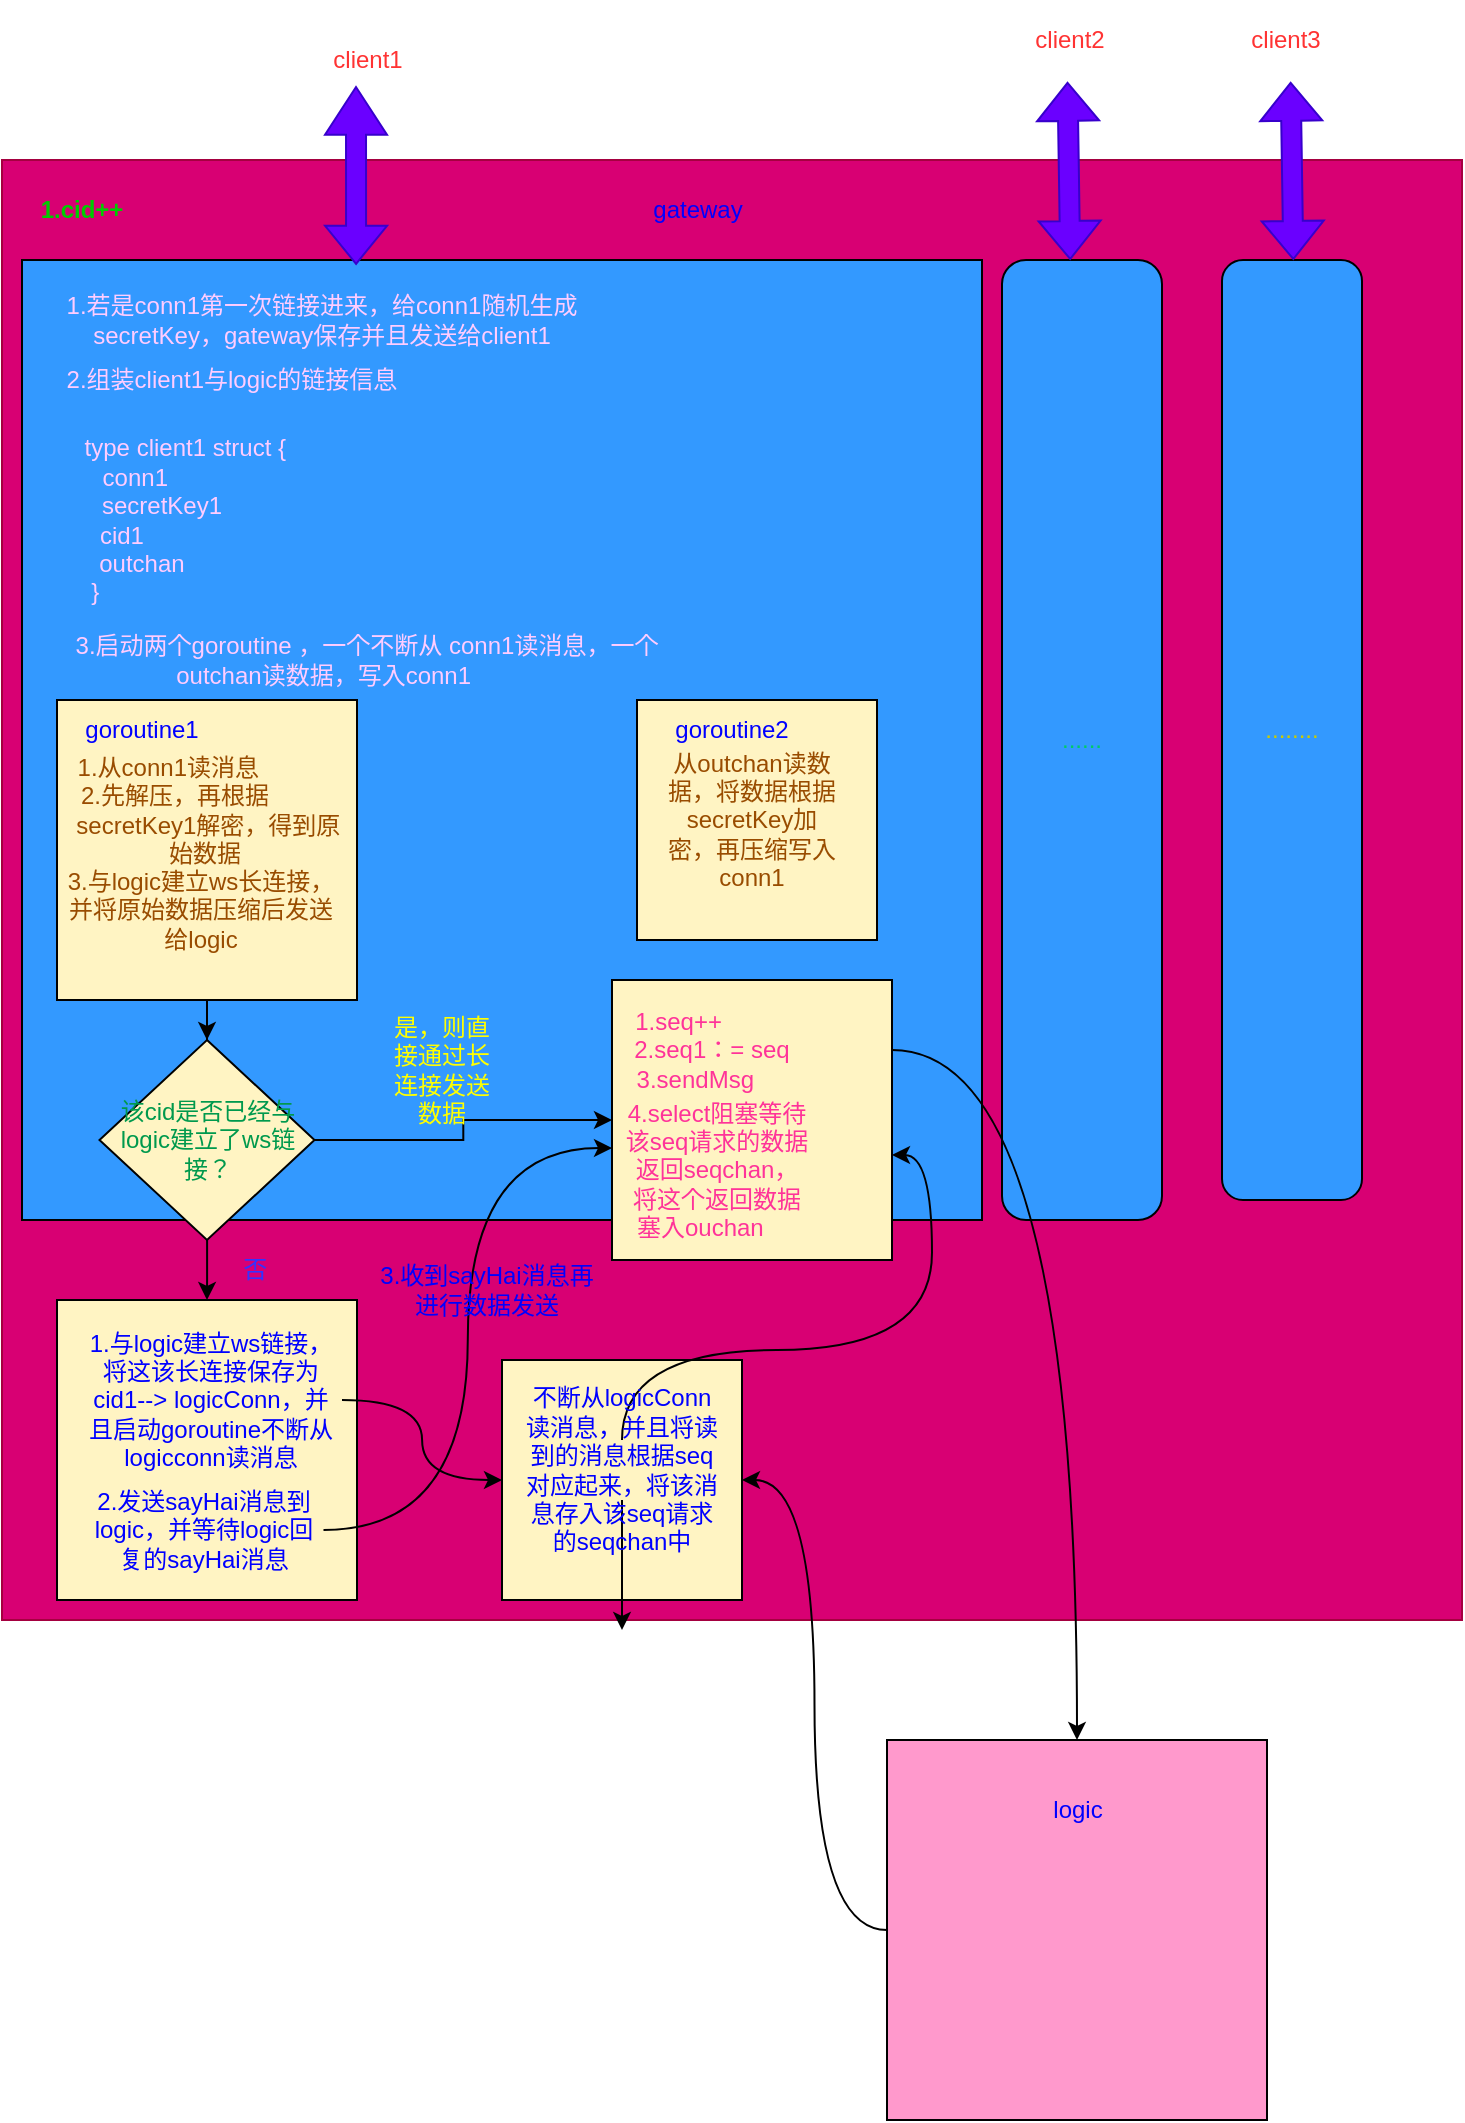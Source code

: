 <mxfile version="15.5.4" type="embed" pages="2"><diagram id="Gak5x3cFnnJdtevRshOn" name="Page-1"><mxGraphModel dx="2160" dy="962" grid="1" gridSize="10" guides="1" tooltips="1" connect="1" arrows="1" fold="1" page="1" pageScale="1" pageWidth="850" pageHeight="1100" math="0" shadow="0"><root><mxCell id="0"/><mxCell id="1" parent="0"/><mxCell id="15" value="&lt;font color=&quot;#ff3333&quot;&gt;client2&lt;/font&gt;" style="text;html=1;strokeColor=none;fillColor=none;align=center;verticalAlign=middle;whiteSpace=wrap;rounded=0;" parent="1" vertex="1"><mxGeometry x="564.68" width="77.5" height="40" as="geometry"/></mxCell><mxCell id="65" value="&lt;font color=&quot;#ff3333&quot;&gt;client3&lt;/font&gt;" style="text;html=1;strokeColor=none;fillColor=none;align=center;verticalAlign=middle;whiteSpace=wrap;rounded=0;" vertex="1" parent="1"><mxGeometry x="672.5" width="77.5" height="40" as="geometry"/></mxCell><mxCell id="66" value="" style="whiteSpace=wrap;html=1;aspect=fixed;fillColor=#d80073;fontColor=#ffffff;strokeColor=#A50040;" vertex="1" parent="1"><mxGeometry x="70" y="80" width="730" height="730" as="geometry"/></mxCell><mxCell id="67" value="&lt;b&gt;&lt;font color=&quot;#00cc00&quot;&gt;1.cid++&lt;/font&gt;&lt;/b&gt;" style="text;html=1;strokeColor=none;fillColor=none;align=center;verticalAlign=middle;whiteSpace=wrap;rounded=0;" vertex="1" parent="1"><mxGeometry x="80" y="90" width="60" height="30" as="geometry"/></mxCell><mxCell id="68" value="" style="whiteSpace=wrap;html=1;aspect=fixed;fontColor=#FF3333;fillColor=#3399FF;" vertex="1" parent="1"><mxGeometry x="80" y="130" width="480" height="480" as="geometry"/></mxCell><mxCell id="70" value="&lt;font color=&quot;#00cc66&quot;&gt;......&lt;/font&gt;" style="rounded=1;whiteSpace=wrap;html=1;fontColor=#FF3333;fillColor=#3399FF;direction=south;" vertex="1" parent="1"><mxGeometry x="570" y="130" width="80" height="480" as="geometry"/></mxCell><mxCell id="71" value="&lt;font color=&quot;#cccc00&quot;&gt;........&lt;/font&gt;" style="rounded=1;whiteSpace=wrap;html=1;fontColor=#FF3333;fillColor=#3399FF;direction=south;" vertex="1" parent="1"><mxGeometry x="680" y="130" width="70" height="470" as="geometry"/></mxCell><mxCell id="77" value="" style="shape=flexArrow;endArrow=classic;startArrow=classic;html=1;rounded=0;fontColor=#FF3333;exitX=0.348;exitY=0.005;exitDx=0;exitDy=0;exitPerimeter=0;fillColor=#6a00ff;strokeColor=#3700CC;width=10;endSize=7.63;" edge="1" parent="1" source="68"><mxGeometry width="100" height="100" relative="1" as="geometry"><mxPoint x="130" y="150" as="sourcePoint"/><mxPoint x="247" y="43" as="targetPoint"/></mxGeometry></mxCell><mxCell id="78" value="" style="shape=flexArrow;endArrow=classic;startArrow=classic;html=1;rounded=0;fontColor=#FF3333;entryX=0.5;entryY=1;entryDx=0;entryDy=0;exitX=0.348;exitY=0.005;exitDx=0;exitDy=0;exitPerimeter=0;fillColor=#6a00ff;strokeColor=#3700CC;" edge="1" parent="1"><mxGeometry width="100" height="100" relative="1" as="geometry"><mxPoint x="715.68" y="130.0" as="sourcePoint"/><mxPoint x="714.32" y="40.9" as="targetPoint"/></mxGeometry></mxCell><mxCell id="79" value="" style="shape=flexArrow;endArrow=classic;startArrow=classic;html=1;rounded=0;fontColor=#FF3333;entryX=0.5;entryY=1;entryDx=0;entryDy=0;exitX=0.348;exitY=0.005;exitDx=0;exitDy=0;exitPerimeter=0;fillColor=#6a00ff;strokeColor=#3700CC;" edge="1" parent="1"><mxGeometry width="100" height="100" relative="1" as="geometry"><mxPoint x="604.11" y="130.0" as="sourcePoint"/><mxPoint x="602.75" y="40.9" as="targetPoint"/></mxGeometry></mxCell><mxCell id="80" value="&lt;font color=&quot;#ffccff&quot;&gt;1.若是conn1第一次链接进来，给conn1随机生成secretKey，gateway保存并且发送给client1&lt;/font&gt;" style="text;html=1;strokeColor=none;fillColor=none;align=center;verticalAlign=middle;whiteSpace=wrap;rounded=0;fontColor=#FF3333;" vertex="1" parent="1"><mxGeometry x="90" y="140" width="280" height="40" as="geometry"/></mxCell><mxCell id="81" value="&lt;font color=&quot;#ffccff&quot;&gt;2.组装client1与logic的链接信息&lt;/font&gt;" style="text;html=1;strokeColor=none;fillColor=none;align=center;verticalAlign=middle;whiteSpace=wrap;rounded=0;fontColor=#FF3333;" vertex="1" parent="1"><mxGeometry x="90" y="180" width="190" height="20" as="geometry"/></mxCell><mxCell id="82" value="type client1 struct {&amp;nbsp; &amp;nbsp; &amp;nbsp; &amp;nbsp; &amp;nbsp; &amp;nbsp; &amp;nbsp; &amp;nbsp; &amp;nbsp; &amp;nbsp; &amp;nbsp; &amp;nbsp; &amp;nbsp; &amp;nbsp; &amp;nbsp;&lt;br&gt;conn1&amp;nbsp; &amp;nbsp; &amp;nbsp; &amp;nbsp; &amp;nbsp; &amp;nbsp; &amp;nbsp; &amp;nbsp; &amp;nbsp; &amp;nbsp; &amp;nbsp; &amp;nbsp; &amp;nbsp; &amp;nbsp; &amp;nbsp; &amp;nbsp; &amp;nbsp; &amp;nbsp; &amp;nbsp; &amp;nbsp; &amp;nbsp; &amp;nbsp;&amp;nbsp;&lt;br&gt;secretKey1&amp;nbsp; &amp;nbsp; &amp;nbsp; &amp;nbsp; &amp;nbsp; &amp;nbsp; &amp;nbsp; &amp;nbsp; &amp;nbsp; &amp;nbsp; &amp;nbsp; &amp;nbsp; &amp;nbsp; &amp;nbsp; &amp;nbsp; &amp;nbsp; &amp;nbsp; &amp;nbsp;&amp;nbsp;&lt;br&gt;cid1&amp;nbsp; &amp;nbsp; &amp;nbsp; &amp;nbsp; &amp;nbsp; &amp;nbsp; &amp;nbsp; &amp;nbsp; &amp;nbsp; &amp;nbsp; &amp;nbsp; &amp;nbsp; &amp;nbsp; &amp;nbsp; &amp;nbsp; &amp;nbsp; &amp;nbsp; &amp;nbsp; &amp;nbsp; &amp;nbsp; &amp;nbsp; &amp;nbsp; &amp;nbsp; &amp;nbsp;&amp;nbsp;&lt;br&gt;outchan&amp;nbsp; &amp;nbsp; &amp;nbsp; &amp;nbsp; &amp;nbsp; &amp;nbsp; &amp;nbsp; &amp;nbsp; &amp;nbsp; &amp;nbsp; &amp;nbsp; &amp;nbsp; &amp;nbsp; &amp;nbsp; &amp;nbsp; &amp;nbsp; &amp;nbsp; &amp;nbsp; &amp;nbsp; &amp;nbsp; &amp;nbsp;&amp;nbsp;&lt;br&gt;}&amp;nbsp; &amp;nbsp; &amp;nbsp; &amp;nbsp; &amp;nbsp; &amp;nbsp; &amp;nbsp; &amp;nbsp; &amp;nbsp; &amp;nbsp; &amp;nbsp; &amp;nbsp; &amp;nbsp; &amp;nbsp; &amp;nbsp; &amp;nbsp; &amp;nbsp; &amp;nbsp; &amp;nbsp; &amp;nbsp; &amp;nbsp; &amp;nbsp; &amp;nbsp; &amp;nbsp; &amp;nbsp; &amp;nbsp; &amp;nbsp; &amp;nbsp;&amp;nbsp;" style="text;html=1;strokeColor=none;fillColor=none;align=center;verticalAlign=middle;whiteSpace=wrap;rounded=0;fontColor=#FFCCFF;" vertex="1" parent="1"><mxGeometry x="100" y="210" width="220" height="100" as="geometry"/></mxCell><mxCell id="107" style="edgeStyle=orthogonalEdgeStyle;rounded=0;orthogonalLoop=1;jettySize=auto;html=1;entryX=0.5;entryY=0;entryDx=0;entryDy=0;fontColor=#994C00;" edge="1" parent="1" source="83" target="106"><mxGeometry relative="1" as="geometry"/></mxCell><mxCell id="83" value="" style="whiteSpace=wrap;html=1;aspect=fixed;fontColor=#FFCCFF;fillColor=#FFF4C3;" vertex="1" parent="1"><mxGeometry x="97.5" y="350" width="150" height="150" as="geometry"/></mxCell><mxCell id="84" value="" style="whiteSpace=wrap;html=1;aspect=fixed;fontColor=#FFCCFF;fillColor=#FFF4C3;" vertex="1" parent="1"><mxGeometry x="387.5" y="350" width="120" height="120" as="geometry"/></mxCell><mxCell id="85" value="3.启动两个goroutine ，一个不断从 conn1读消息，一个outchan读数据，写入conn1&amp;nbsp; &amp;nbsp; &amp;nbsp; &amp;nbsp; &amp;nbsp; &amp;nbsp; &amp;nbsp;" style="text;html=1;strokeColor=none;fillColor=none;align=center;verticalAlign=middle;whiteSpace=wrap;rounded=0;fontColor=#FFCCFF;" vertex="1" parent="1"><mxGeometry x="105" y="320" width="295" height="20" as="geometry"/></mxCell><mxCell id="87" value="&lt;font color=&quot;#994c00&quot;&gt;1.从conn1读消息&amp;nbsp; &amp;nbsp; &amp;nbsp; &amp;nbsp; &amp;nbsp; &amp;nbsp;&lt;br&gt;2.先解压，再根据&amp;nbsp; &amp;nbsp; &amp;nbsp; &amp;nbsp; &amp;nbsp; &amp;nbsp;secretKey1解密，得到原始数据&lt;br&gt;&lt;/font&gt;" style="text;html=1;strokeColor=none;fillColor=none;align=center;verticalAlign=middle;whiteSpace=wrap;rounded=0;fontColor=#FFCCFF;" vertex="1" parent="1"><mxGeometry x="99.5" y="390" width="142.5" height="30" as="geometry"/></mxCell><mxCell id="101" value="从outchan读数据，将数据根据secretKey加密，再压缩写入conn1" style="text;html=1;strokeColor=none;fillColor=none;align=center;verticalAlign=middle;whiteSpace=wrap;rounded=0;fontColor=#994C00;" vertex="1" parent="1"><mxGeometry x="400" y="395" width="90" height="30" as="geometry"/></mxCell><mxCell id="104" value="&lt;font color=&quot;#ff3333&quot;&gt;client1&lt;/font&gt;" style="text;html=1;strokeColor=none;fillColor=none;align=center;verticalAlign=middle;whiteSpace=wrap;rounded=0;" vertex="1" parent="1"><mxGeometry x="213.75" y="10" width="77.5" height="40" as="geometry"/></mxCell><mxCell id="105" value="3.与logic建立ws长连接，并将原始数据压缩后发送给logic" style="text;html=1;strokeColor=none;fillColor=none;align=center;verticalAlign=middle;whiteSpace=wrap;rounded=0;fontColor=#994C00;" vertex="1" parent="1"><mxGeometry x="97.5" y="440" width="142.5" height="30" as="geometry"/></mxCell><mxCell id="109" style="edgeStyle=orthogonalEdgeStyle;rounded=0;orthogonalLoop=1;jettySize=auto;html=1;entryX=0.5;entryY=0;entryDx=0;entryDy=0;fontColor=#00994D;" edge="1" parent="1" source="106" target="108"><mxGeometry relative="1" as="geometry"/></mxCell><mxCell id="112" style="edgeStyle=orthogonalEdgeStyle;rounded=0;orthogonalLoop=1;jettySize=auto;html=1;entryX=0;entryY=0.5;entryDx=0;entryDy=0;fontColor=#00994D;" edge="1" parent="1" source="106" target="111"><mxGeometry relative="1" as="geometry"/></mxCell><mxCell id="106" value="&lt;font color=&quot;#00994d&quot;&gt;该cid是否已经与logic建立了ws链接？&lt;/font&gt;" style="rhombus;whiteSpace=wrap;html=1;fontColor=#994C00;fillColor=#FFF4C3;" vertex="1" parent="1"><mxGeometry x="118.75" y="520" width="107.5" height="100" as="geometry"/></mxCell><mxCell id="108" value="" style="whiteSpace=wrap;html=1;aspect=fixed;fontColor=#00994D;fillColor=#FFF4C3;" vertex="1" parent="1"><mxGeometry x="97.5" y="650" width="150" height="150" as="geometry"/></mxCell><mxCell id="110" value="&lt;font color=&quot;#ffff00&quot;&gt;是，则直接通过长连接发送数据&lt;/font&gt;" style="text;html=1;strokeColor=none;fillColor=none;align=center;verticalAlign=middle;whiteSpace=wrap;rounded=0;fontColor=#00994D;" vertex="1" parent="1"><mxGeometry x="260" y="520" width="60" height="30" as="geometry"/></mxCell><mxCell id="132" style="edgeStyle=orthogonalEdgeStyle;curved=1;rounded=0;orthogonalLoop=1;jettySize=auto;html=1;exitX=1;exitY=0.25;exitDx=0;exitDy=0;entryX=0.5;entryY=0;entryDx=0;entryDy=0;fontColor=#0000FF;" edge="1" parent="1" source="111" target="130"><mxGeometry relative="1" as="geometry"/></mxCell><mxCell id="111" value="" style="whiteSpace=wrap;html=1;aspect=fixed;fontColor=#00994D;fillColor=#FFF4C3;" vertex="1" parent="1"><mxGeometry x="375" y="490" width="140" height="140" as="geometry"/></mxCell><mxCell id="113" value="&lt;font color=&quot;#3333ff&quot;&gt;否&amp;nbsp;&amp;nbsp;&lt;/font&gt;" style="text;html=1;strokeColor=none;fillColor=none;align=center;verticalAlign=middle;whiteSpace=wrap;rounded=0;fontColor=#00994D;" vertex="1" parent="1"><mxGeometry x="170" y="620" width="60" height="30" as="geometry"/></mxCell><mxCell id="114" value="1.seq++&amp;nbsp; &amp;nbsp; &amp;nbsp; &amp;nbsp; &amp;nbsp;&amp;nbsp;&lt;br&gt;2.seq1：= seq&lt;br&gt;3.sendMsg&amp;nbsp; &amp;nbsp; &amp;nbsp;" style="text;html=1;strokeColor=none;fillColor=none;align=center;verticalAlign=middle;whiteSpace=wrap;rounded=0;fontColor=#FF3399;" vertex="1" parent="1"><mxGeometry x="380" y="500" width="90" height="50" as="geometry"/></mxCell><mxCell id="115" value="4.select阻塞等待该seq请求的数据返回seqchan，将这个返回数据塞入ouchan&amp;nbsp; &amp;nbsp; &amp;nbsp;" style="text;html=1;strokeColor=none;fillColor=none;align=center;verticalAlign=middle;whiteSpace=wrap;rounded=0;fontColor=#FF3399;" vertex="1" parent="1"><mxGeometry x="380" y="570" width="95" height="30" as="geometry"/></mxCell><mxCell id="124" style="edgeStyle=orthogonalEdgeStyle;curved=1;rounded=0;orthogonalLoop=1;jettySize=auto;html=1;fontColor=#0000FF;" edge="1" parent="1" source="116" target="123"><mxGeometry relative="1" as="geometry"/></mxCell><mxCell id="116" value="&lt;font color=&quot;#0000ff&quot;&gt;1.与logic建立ws链接，将这该长连接保存为cid1--&amp;gt; logicConn，并且启动goroutine不断从logicconn读消息&lt;/font&gt;" style="text;html=1;strokeColor=none;fillColor=none;align=center;verticalAlign=middle;whiteSpace=wrap;rounded=0;fontColor=#FFFF00;" vertex="1" parent="1"><mxGeometry x="108.75" y="680" width="131.25" height="40" as="geometry"/></mxCell><mxCell id="119" style="edgeStyle=orthogonalEdgeStyle;curved=1;rounded=0;orthogonalLoop=1;jettySize=auto;html=1;entryX=0;entryY=0.6;entryDx=0;entryDy=0;entryPerimeter=0;fontColor=#0000FF;" edge="1" parent="1" source="117" target="111"><mxGeometry relative="1" as="geometry"/></mxCell><mxCell id="117" value="2.发送sayHai消息到logic，并等待logic回复的sayHai消息" style="text;html=1;strokeColor=none;fillColor=none;align=center;verticalAlign=middle;whiteSpace=wrap;rounded=0;fontColor=#0000FF;" vertex="1" parent="1"><mxGeometry x="110.75" y="750" width="120" height="30" as="geometry"/></mxCell><mxCell id="118" value="3.收到sayHai消息再进行数据发送" style="text;html=1;strokeColor=none;fillColor=none;align=center;verticalAlign=middle;whiteSpace=wrap;rounded=0;fontColor=#0000FF;" vertex="1" parent="1"><mxGeometry x="255" y="630" width="115" height="30" as="geometry"/></mxCell><mxCell id="121" value="goroutine1" style="text;html=1;strokeColor=none;fillColor=none;align=center;verticalAlign=middle;whiteSpace=wrap;rounded=0;fontColor=#0000FF;" vertex="1" parent="1"><mxGeometry x="110" y="350" width="60" height="30" as="geometry"/></mxCell><mxCell id="122" value="goroutine2" style="text;html=1;strokeColor=none;fillColor=none;align=center;verticalAlign=middle;whiteSpace=wrap;rounded=0;fontColor=#0000FF;" vertex="1" parent="1"><mxGeometry x="405" y="350" width="60" height="30" as="geometry"/></mxCell><mxCell id="123" value="" style="whiteSpace=wrap;html=1;aspect=fixed;fontColor=#0000FF;fillColor=#FFF4C3;" vertex="1" parent="1"><mxGeometry x="320" y="680" width="120" height="120" as="geometry"/></mxCell><mxCell id="126" style="edgeStyle=orthogonalEdgeStyle;curved=1;rounded=0;orthogonalLoop=1;jettySize=auto;html=1;entryX=1;entryY=0.625;entryDx=0;entryDy=0;entryPerimeter=0;fontColor=#0000FF;" edge="1" parent="1" source="125" target="111"><mxGeometry relative="1" as="geometry"/></mxCell><mxCell id="128" value="" style="edgeStyle=orthogonalEdgeStyle;curved=1;rounded=0;orthogonalLoop=1;jettySize=auto;html=1;fontColor=#0000FF;" edge="1" parent="1" source="125"><mxGeometry relative="1" as="geometry"><mxPoint x="380" y="815" as="targetPoint"/></mxGeometry></mxCell><mxCell id="125" value="不断从logicConn读消息，并且将读到的消息根据seq对应起来，将该消息存入该seq请求的seqchan中" style="text;html=1;strokeColor=none;fillColor=none;align=center;verticalAlign=middle;whiteSpace=wrap;rounded=0;fontColor=#0000FF;" vertex="1" parent="1"><mxGeometry x="330" y="720" width="100" height="30" as="geometry"/></mxCell><mxCell id="129" value="gateway" style="text;html=1;strokeColor=none;fillColor=none;align=center;verticalAlign=middle;whiteSpace=wrap;rounded=0;fontColor=#0000FF;" vertex="1" parent="1"><mxGeometry x="388" y="90" width="60" height="30" as="geometry"/></mxCell><mxCell id="133" style="edgeStyle=orthogonalEdgeStyle;curved=1;rounded=0;orthogonalLoop=1;jettySize=auto;html=1;entryX=1;entryY=0.5;entryDx=0;entryDy=0;fontColor=#0000FF;" edge="1" parent="1" source="130" target="123"><mxGeometry relative="1" as="geometry"/></mxCell><mxCell id="130" value="" style="whiteSpace=wrap;html=1;aspect=fixed;fontColor=#0000FF;fillColor=#FF99CC;" vertex="1" parent="1"><mxGeometry x="512.5" y="870" width="190" height="190" as="geometry"/></mxCell><mxCell id="131" value="logic" style="text;html=1;strokeColor=none;fillColor=none;align=center;verticalAlign=middle;whiteSpace=wrap;rounded=0;fontColor=#0000FF;" vertex="1" parent="1"><mxGeometry x="578" y="890" width="60" height="30" as="geometry"/></mxCell></root></mxGraphModel></diagram><diagram id="MOkpGjBoI93LOLOyfAv2" name="Page-2"><mxGraphModel dx="1836" dy="818" grid="1" gridSize="10" guides="1" tooltips="1" connect="1" arrows="1" fold="1" page="1" pageScale="1" pageWidth="850" pageHeight="1100" math="0" shadow="0"><root><mxCell id="LMXiir5wbDYlnCreqTEl-0"/><mxCell id="LMXiir5wbDYlnCreqTEl-1" parent="LMXiir5wbDYlnCreqTEl-0"/></root></mxGraphModel></diagram></mxfile>